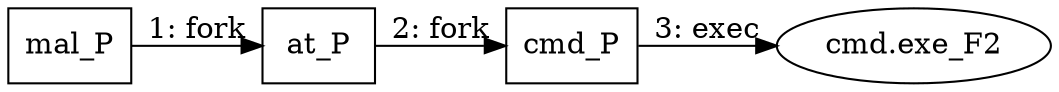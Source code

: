 digraph "T1053.002" {
rankdir="LR"
size="9"
fixedsize="false"
splines="true"
nodesep=0.3
ranksep=0
fontsize=10
overlap="scalexy"
engine= "neato"
	"mal_P" [node_type=Process shape=box]
	"at_P" [node_type=Process shape=box]
	"cmd_P" [node_type=Process shape=box]
	"cmd.exe_F2" [node_type=File shape=ellipse]
	"mal_P" -> "at_P" [label="1: fork"]
	"at_P" -> "cmd_P" [label="2: fork"]
	"cmd_P" -> "cmd.exe_F2" [label="3: exec"]
}
